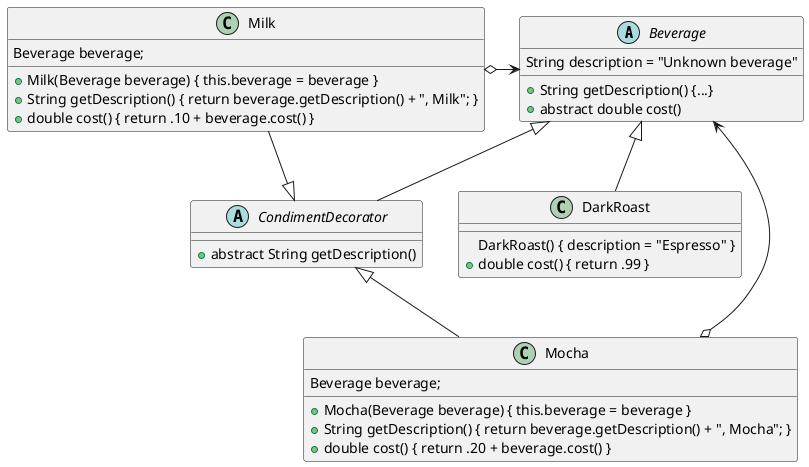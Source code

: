 @startuml Decorator

abstract class Beverage {
  {field} String description = "Unknown beverage"
  {method} + String getDescription() {...}
  {method} + abstract double cost()
}

class DarkRoast extends Beverage {
  {method} DarkRoast() { description = "Espresso" }
  {method} + double cost() { return .99 }
}

abstract class CondimentDecorator extends Beverage {
  {method} + abstract String getDescription()
}

class Milk extends CondimentDecorator {
  {field} Beverage beverage;
  {method} + Milk(Beverage beverage) { this.beverage = beverage }
  {method} + String getDescription() { return beverage.getDescription() + ", Milk"; }
  {method} + double cost() { return .10 + beverage.cost() }
}

class Mocha extends CondimentDecorator {
  {field} Beverage beverage;
  {method} + Mocha(Beverage beverage) { this.beverage = beverage }
  {method} + String getDescription() { return beverage.getDescription() + ", Mocha"; }
  {method} + double cost() { return .20 + beverage.cost() }
}

Milk o-> Beverage
Mocha o-> Beverage

@enduml